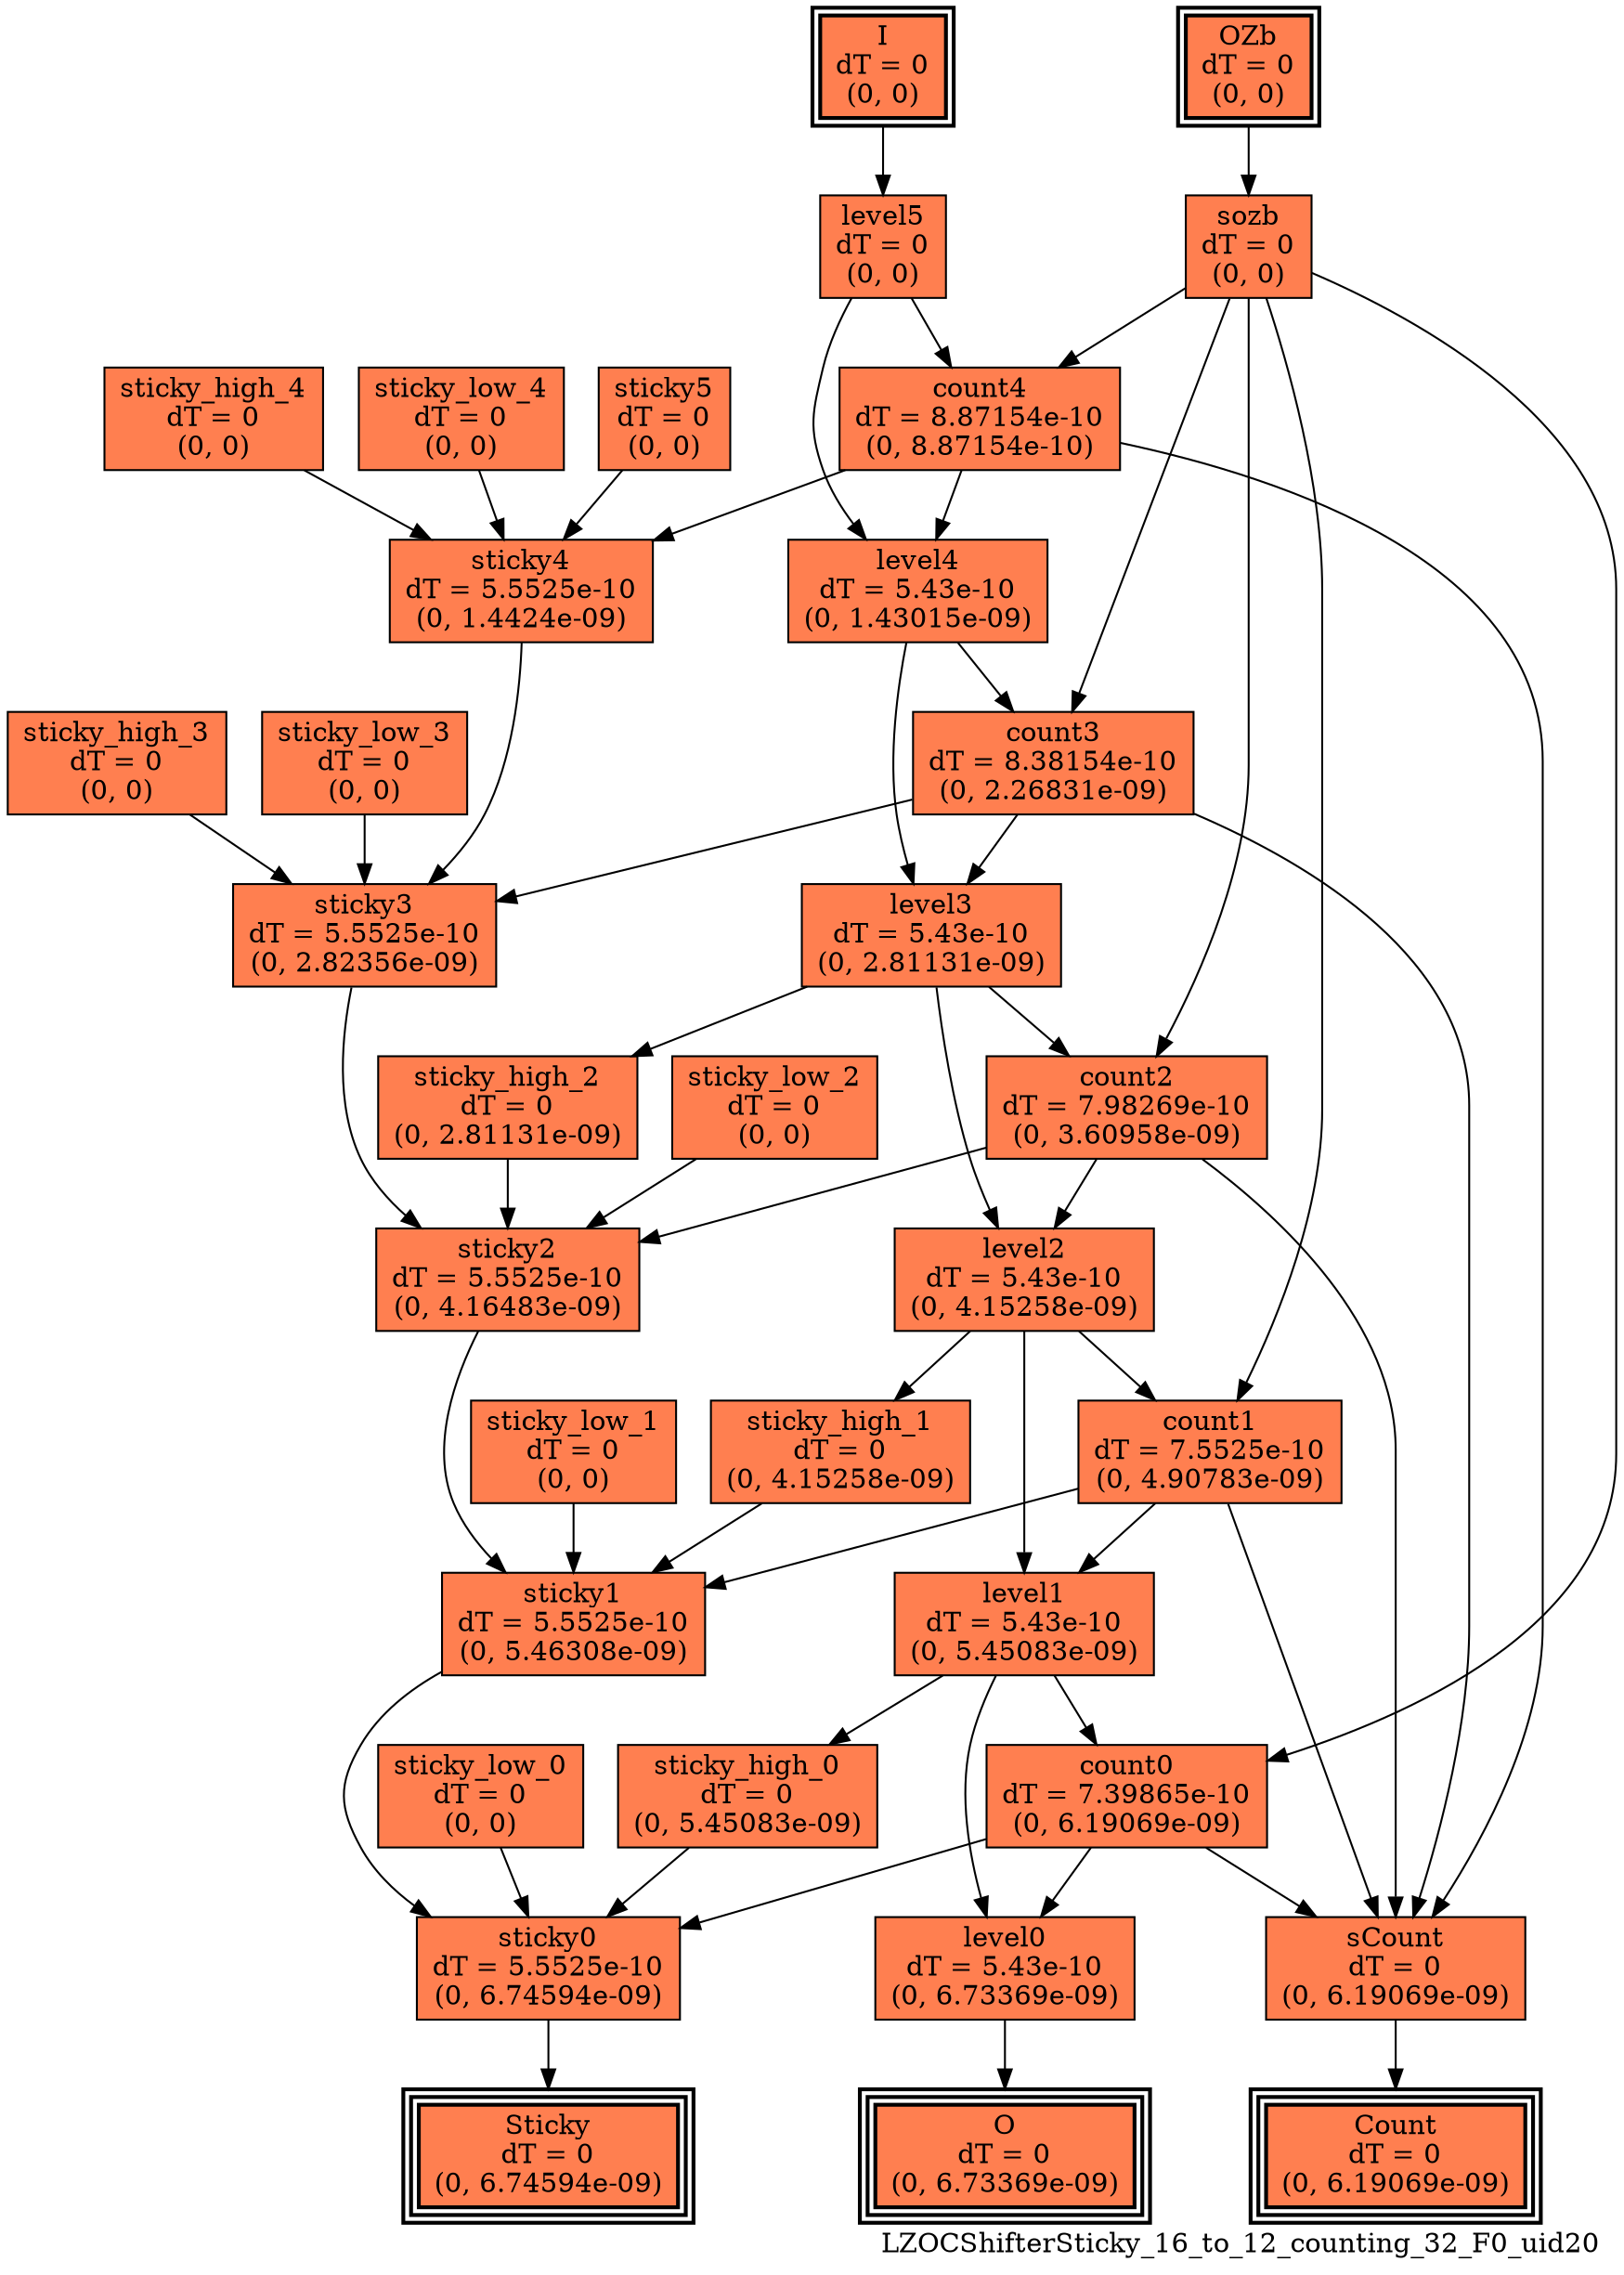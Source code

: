 digraph LZOCShifterSticky_16_to_12_counting_32_F0_uid20
{
	//graph drawing options
	label=LZOCShifterSticky_16_to_12_counting_32_F0_uid20;
	labelloc=bottom;
	labeljust=right;
	ratio=auto;
	nodesep=0.25;
	ranksep=0.5;

	//input/output signals of operator LZOCShifterSticky_16_to_12_counting_32_F0_uid20
	I__LZOCShifterSticky_16_to_12_counting_32_F0_uid20 [ label="I\ndT = 0\n(0, 0)", shape=box, color=black, style="bold, filled", fillcolor=coral, peripheries=2 ];
	OZb__LZOCShifterSticky_16_to_12_counting_32_F0_uid20 [ label="OZb\ndT = 0\n(0, 0)", shape=box, color=black, style="bold, filled", fillcolor=coral, peripheries=2 ];
	Count__LZOCShifterSticky_16_to_12_counting_32_F0_uid20 [ label="Count\ndT = 0\n(0, 6.19069e-09)", shape=box, color=black, style="bold, filled", fillcolor=coral, peripheries=3 ];
	O__LZOCShifterSticky_16_to_12_counting_32_F0_uid20 [ label="O\ndT = 0\n(0, 6.73369e-09)", shape=box, color=black, style="bold, filled", fillcolor=coral, peripheries=3 ];
	Sticky__LZOCShifterSticky_16_to_12_counting_32_F0_uid20 [ label="Sticky\ndT = 0\n(0, 6.74594e-09)", shape=box, color=black, style="bold, filled", fillcolor=coral, peripheries=3 ];
	{rank=same I__LZOCShifterSticky_16_to_12_counting_32_F0_uid20, OZb__LZOCShifterSticky_16_to_12_counting_32_F0_uid20};
	{rank=same Count__LZOCShifterSticky_16_to_12_counting_32_F0_uid20, O__LZOCShifterSticky_16_to_12_counting_32_F0_uid20, Sticky__LZOCShifterSticky_16_to_12_counting_32_F0_uid20};
	//internal signals of operator LZOCShifterSticky_16_to_12_counting_32_F0_uid20
	level5__LZOCShifterSticky_16_to_12_counting_32_F0_uid20 [ label="level5\ndT = 0\n(0, 0)", shape=box, color=black, style=filled, fillcolor=coral, peripheries=1 ];
	sozb__LZOCShifterSticky_16_to_12_counting_32_F0_uid20 [ label="sozb\ndT = 0\n(0, 0)", shape=box, color=black, style=filled, fillcolor=coral, peripheries=1 ];
	sticky5__LZOCShifterSticky_16_to_12_counting_32_F0_uid20 [ label="sticky5\ndT = 0\n(0, 0)", shape=box, color=black, style=filled, fillcolor=coral, peripheries=1 ];
	count4__LZOCShifterSticky_16_to_12_counting_32_F0_uid20 [ label="count4\ndT = 8.87154e-10\n(0, 8.87154e-10)", shape=box, color=black, style=filled, fillcolor=coral, peripheries=1 ];
	level4__LZOCShifterSticky_16_to_12_counting_32_F0_uid20 [ label="level4\ndT = 5.43e-10\n(0, 1.43015e-09)", shape=box, color=black, style=filled, fillcolor=coral, peripheries=1 ];
	sticky_high_4__LZOCShifterSticky_16_to_12_counting_32_F0_uid20 [ label="sticky_high_4\ndT = 0\n(0, 0)", shape=box, color=black, style=filled, fillcolor=coral, peripheries=1 ];
	sticky_low_4__LZOCShifterSticky_16_to_12_counting_32_F0_uid20 [ label="sticky_low_4\ndT = 0\n(0, 0)", shape=box, color=black, style=filled, fillcolor=coral, peripheries=1 ];
	sticky4__LZOCShifterSticky_16_to_12_counting_32_F0_uid20 [ label="sticky4\ndT = 5.5525e-10\n(0, 1.4424e-09)", shape=box, color=black, style=filled, fillcolor=coral, peripheries=1 ];
	count3__LZOCShifterSticky_16_to_12_counting_32_F0_uid20 [ label="count3\ndT = 8.38154e-10\n(0, 2.26831e-09)", shape=box, color=black, style=filled, fillcolor=coral, peripheries=1 ];
	level3__LZOCShifterSticky_16_to_12_counting_32_F0_uid20 [ label="level3\ndT = 5.43e-10\n(0, 2.81131e-09)", shape=box, color=black, style=filled, fillcolor=coral, peripheries=1 ];
	sticky_high_3__LZOCShifterSticky_16_to_12_counting_32_F0_uid20 [ label="sticky_high_3\ndT = 0\n(0, 0)", shape=box, color=black, style=filled, fillcolor=coral, peripheries=1 ];
	sticky_low_3__LZOCShifterSticky_16_to_12_counting_32_F0_uid20 [ label="sticky_low_3\ndT = 0\n(0, 0)", shape=box, color=black, style=filled, fillcolor=coral, peripheries=1 ];
	sticky3__LZOCShifterSticky_16_to_12_counting_32_F0_uid20 [ label="sticky3\ndT = 5.5525e-10\n(0, 2.82356e-09)", shape=box, color=black, style=filled, fillcolor=coral, peripheries=1 ];
	count2__LZOCShifterSticky_16_to_12_counting_32_F0_uid20 [ label="count2\ndT = 7.98269e-10\n(0, 3.60958e-09)", shape=box, color=black, style=filled, fillcolor=coral, peripheries=1 ];
	level2__LZOCShifterSticky_16_to_12_counting_32_F0_uid20 [ label="level2\ndT = 5.43e-10\n(0, 4.15258e-09)", shape=box, color=black, style=filled, fillcolor=coral, peripheries=1 ];
	sticky_high_2__LZOCShifterSticky_16_to_12_counting_32_F0_uid20 [ label="sticky_high_2\ndT = 0\n(0, 2.81131e-09)", shape=box, color=black, style=filled, fillcolor=coral, peripheries=1 ];
	sticky_low_2__LZOCShifterSticky_16_to_12_counting_32_F0_uid20 [ label="sticky_low_2\ndT = 0\n(0, 0)", shape=box, color=black, style=filled, fillcolor=coral, peripheries=1 ];
	sticky2__LZOCShifterSticky_16_to_12_counting_32_F0_uid20 [ label="sticky2\ndT = 5.5525e-10\n(0, 4.16483e-09)", shape=box, color=black, style=filled, fillcolor=coral, peripheries=1 ];
	count1__LZOCShifterSticky_16_to_12_counting_32_F0_uid20 [ label="count1\ndT = 7.5525e-10\n(0, 4.90783e-09)", shape=box, color=black, style=filled, fillcolor=coral, peripheries=1 ];
	level1__LZOCShifterSticky_16_to_12_counting_32_F0_uid20 [ label="level1\ndT = 5.43e-10\n(0, 5.45083e-09)", shape=box, color=black, style=filled, fillcolor=coral, peripheries=1 ];
	sticky_high_1__LZOCShifterSticky_16_to_12_counting_32_F0_uid20 [ label="sticky_high_1\ndT = 0\n(0, 4.15258e-09)", shape=box, color=black, style=filled, fillcolor=coral, peripheries=1 ];
	sticky_low_1__LZOCShifterSticky_16_to_12_counting_32_F0_uid20 [ label="sticky_low_1\ndT = 0\n(0, 0)", shape=box, color=black, style=filled, fillcolor=coral, peripheries=1 ];
	sticky1__LZOCShifterSticky_16_to_12_counting_32_F0_uid20 [ label="sticky1\ndT = 5.5525e-10\n(0, 5.46308e-09)", shape=box, color=black, style=filled, fillcolor=coral, peripheries=1 ];
	count0__LZOCShifterSticky_16_to_12_counting_32_F0_uid20 [ label="count0\ndT = 7.39865e-10\n(0, 6.19069e-09)", shape=box, color=black, style=filled, fillcolor=coral, peripheries=1 ];
	level0__LZOCShifterSticky_16_to_12_counting_32_F0_uid20 [ label="level0\ndT = 5.43e-10\n(0, 6.73369e-09)", shape=box, color=black, style=filled, fillcolor=coral, peripheries=1 ];
	sticky_high_0__LZOCShifterSticky_16_to_12_counting_32_F0_uid20 [ label="sticky_high_0\ndT = 0\n(0, 5.45083e-09)", shape=box, color=black, style=filled, fillcolor=coral, peripheries=1 ];
	sticky_low_0__LZOCShifterSticky_16_to_12_counting_32_F0_uid20 [ label="sticky_low_0\ndT = 0\n(0, 0)", shape=box, color=black, style=filled, fillcolor=coral, peripheries=1 ];
	sticky0__LZOCShifterSticky_16_to_12_counting_32_F0_uid20 [ label="sticky0\ndT = 5.5525e-10\n(0, 6.74594e-09)", shape=box, color=black, style=filled, fillcolor=coral, peripheries=1 ];
	sCount__LZOCShifterSticky_16_to_12_counting_32_F0_uid20 [ label="sCount\ndT = 0\n(0, 6.19069e-09)", shape=box, color=black, style=filled, fillcolor=coral, peripheries=1 ];

	//subcomponents of operator LZOCShifterSticky_16_to_12_counting_32_F0_uid20

	//input and internal signal connections of operator LZOCShifterSticky_16_to_12_counting_32_F0_uid20
	I__LZOCShifterSticky_16_to_12_counting_32_F0_uid20 -> level5__LZOCShifterSticky_16_to_12_counting_32_F0_uid20 [ arrowhead=normal, arrowsize=1.0, arrowtail=normal, color=black, dir=forward  ];
	OZb__LZOCShifterSticky_16_to_12_counting_32_F0_uid20 -> sozb__LZOCShifterSticky_16_to_12_counting_32_F0_uid20 [ arrowhead=normal, arrowsize=1.0, arrowtail=normal, color=black, dir=forward  ];
	level5__LZOCShifterSticky_16_to_12_counting_32_F0_uid20 -> count4__LZOCShifterSticky_16_to_12_counting_32_F0_uid20 [ arrowhead=normal, arrowsize=1.0, arrowtail=normal, color=black, dir=forward  ];
	level5__LZOCShifterSticky_16_to_12_counting_32_F0_uid20 -> level4__LZOCShifterSticky_16_to_12_counting_32_F0_uid20 [ arrowhead=normal, arrowsize=1.0, arrowtail=normal, color=black, dir=forward  ];
	sozb__LZOCShifterSticky_16_to_12_counting_32_F0_uid20 -> count4__LZOCShifterSticky_16_to_12_counting_32_F0_uid20 [ arrowhead=normal, arrowsize=1.0, arrowtail=normal, color=black, dir=forward  ];
	sozb__LZOCShifterSticky_16_to_12_counting_32_F0_uid20 -> count3__LZOCShifterSticky_16_to_12_counting_32_F0_uid20 [ arrowhead=normal, arrowsize=1.0, arrowtail=normal, color=black, dir=forward  ];
	sozb__LZOCShifterSticky_16_to_12_counting_32_F0_uid20 -> count2__LZOCShifterSticky_16_to_12_counting_32_F0_uid20 [ arrowhead=normal, arrowsize=1.0, arrowtail=normal, color=black, dir=forward  ];
	sozb__LZOCShifterSticky_16_to_12_counting_32_F0_uid20 -> count1__LZOCShifterSticky_16_to_12_counting_32_F0_uid20 [ arrowhead=normal, arrowsize=1.0, arrowtail=normal, color=black, dir=forward  ];
	sozb__LZOCShifterSticky_16_to_12_counting_32_F0_uid20 -> count0__LZOCShifterSticky_16_to_12_counting_32_F0_uid20 [ arrowhead=normal, arrowsize=1.0, arrowtail=normal, color=black, dir=forward  ];
	sticky5__LZOCShifterSticky_16_to_12_counting_32_F0_uid20 -> sticky4__LZOCShifterSticky_16_to_12_counting_32_F0_uid20 [ arrowhead=normal, arrowsize=1.0, arrowtail=normal, color=black, dir=forward  ];
	count4__LZOCShifterSticky_16_to_12_counting_32_F0_uid20 -> level4__LZOCShifterSticky_16_to_12_counting_32_F0_uid20 [ arrowhead=normal, arrowsize=1.0, arrowtail=normal, color=black, dir=forward  ];
	count4__LZOCShifterSticky_16_to_12_counting_32_F0_uid20 -> sticky4__LZOCShifterSticky_16_to_12_counting_32_F0_uid20 [ arrowhead=normal, arrowsize=1.0, arrowtail=normal, color=black, dir=forward  ];
	count4__LZOCShifterSticky_16_to_12_counting_32_F0_uid20 -> sCount__LZOCShifterSticky_16_to_12_counting_32_F0_uid20 [ arrowhead=normal, arrowsize=1.0, arrowtail=normal, color=black, dir=forward  ];
	level4__LZOCShifterSticky_16_to_12_counting_32_F0_uid20 -> count3__LZOCShifterSticky_16_to_12_counting_32_F0_uid20 [ arrowhead=normal, arrowsize=1.0, arrowtail=normal, color=black, dir=forward  ];
	level4__LZOCShifterSticky_16_to_12_counting_32_F0_uid20 -> level3__LZOCShifterSticky_16_to_12_counting_32_F0_uid20 [ arrowhead=normal, arrowsize=1.0, arrowtail=normal, color=black, dir=forward  ];
	sticky_high_4__LZOCShifterSticky_16_to_12_counting_32_F0_uid20 -> sticky4__LZOCShifterSticky_16_to_12_counting_32_F0_uid20 [ arrowhead=normal, arrowsize=1.0, arrowtail=normal, color=black, dir=forward  ];
	sticky_low_4__LZOCShifterSticky_16_to_12_counting_32_F0_uid20 -> sticky4__LZOCShifterSticky_16_to_12_counting_32_F0_uid20 [ arrowhead=normal, arrowsize=1.0, arrowtail=normal, color=black, dir=forward  ];
	sticky4__LZOCShifterSticky_16_to_12_counting_32_F0_uid20 -> sticky3__LZOCShifterSticky_16_to_12_counting_32_F0_uid20 [ arrowhead=normal, arrowsize=1.0, arrowtail=normal, color=black, dir=forward  ];
	count3__LZOCShifterSticky_16_to_12_counting_32_F0_uid20 -> level3__LZOCShifterSticky_16_to_12_counting_32_F0_uid20 [ arrowhead=normal, arrowsize=1.0, arrowtail=normal, color=black, dir=forward  ];
	count3__LZOCShifterSticky_16_to_12_counting_32_F0_uid20 -> sticky3__LZOCShifterSticky_16_to_12_counting_32_F0_uid20 [ arrowhead=normal, arrowsize=1.0, arrowtail=normal, color=black, dir=forward  ];
	count3__LZOCShifterSticky_16_to_12_counting_32_F0_uid20 -> sCount__LZOCShifterSticky_16_to_12_counting_32_F0_uid20 [ arrowhead=normal, arrowsize=1.0, arrowtail=normal, color=black, dir=forward  ];
	level3__LZOCShifterSticky_16_to_12_counting_32_F0_uid20 -> count2__LZOCShifterSticky_16_to_12_counting_32_F0_uid20 [ arrowhead=normal, arrowsize=1.0, arrowtail=normal, color=black, dir=forward  ];
	level3__LZOCShifterSticky_16_to_12_counting_32_F0_uid20 -> level2__LZOCShifterSticky_16_to_12_counting_32_F0_uid20 [ arrowhead=normal, arrowsize=1.0, arrowtail=normal, color=black, dir=forward  ];
	level3__LZOCShifterSticky_16_to_12_counting_32_F0_uid20 -> sticky_high_2__LZOCShifterSticky_16_to_12_counting_32_F0_uid20 [ arrowhead=normal, arrowsize=1.0, arrowtail=normal, color=black, dir=forward  ];
	sticky_high_3__LZOCShifterSticky_16_to_12_counting_32_F0_uid20 -> sticky3__LZOCShifterSticky_16_to_12_counting_32_F0_uid20 [ arrowhead=normal, arrowsize=1.0, arrowtail=normal, color=black, dir=forward  ];
	sticky_low_3__LZOCShifterSticky_16_to_12_counting_32_F0_uid20 -> sticky3__LZOCShifterSticky_16_to_12_counting_32_F0_uid20 [ arrowhead=normal, arrowsize=1.0, arrowtail=normal, color=black, dir=forward  ];
	sticky3__LZOCShifterSticky_16_to_12_counting_32_F0_uid20 -> sticky2__LZOCShifterSticky_16_to_12_counting_32_F0_uid20 [ arrowhead=normal, arrowsize=1.0, arrowtail=normal, color=black, dir=forward  ];
	count2__LZOCShifterSticky_16_to_12_counting_32_F0_uid20 -> level2__LZOCShifterSticky_16_to_12_counting_32_F0_uid20 [ arrowhead=normal, arrowsize=1.0, arrowtail=normal, color=black, dir=forward  ];
	count2__LZOCShifterSticky_16_to_12_counting_32_F0_uid20 -> sticky2__LZOCShifterSticky_16_to_12_counting_32_F0_uid20 [ arrowhead=normal, arrowsize=1.0, arrowtail=normal, color=black, dir=forward  ];
	count2__LZOCShifterSticky_16_to_12_counting_32_F0_uid20 -> sCount__LZOCShifterSticky_16_to_12_counting_32_F0_uid20 [ arrowhead=normal, arrowsize=1.0, arrowtail=normal, color=black, dir=forward  ];
	level2__LZOCShifterSticky_16_to_12_counting_32_F0_uid20 -> count1__LZOCShifterSticky_16_to_12_counting_32_F0_uid20 [ arrowhead=normal, arrowsize=1.0, arrowtail=normal, color=black, dir=forward  ];
	level2__LZOCShifterSticky_16_to_12_counting_32_F0_uid20 -> level1__LZOCShifterSticky_16_to_12_counting_32_F0_uid20 [ arrowhead=normal, arrowsize=1.0, arrowtail=normal, color=black, dir=forward  ];
	level2__LZOCShifterSticky_16_to_12_counting_32_F0_uid20 -> sticky_high_1__LZOCShifterSticky_16_to_12_counting_32_F0_uid20 [ arrowhead=normal, arrowsize=1.0, arrowtail=normal, color=black, dir=forward  ];
	sticky_high_2__LZOCShifterSticky_16_to_12_counting_32_F0_uid20 -> sticky2__LZOCShifterSticky_16_to_12_counting_32_F0_uid20 [ arrowhead=normal, arrowsize=1.0, arrowtail=normal, color=black, dir=forward  ];
	sticky_low_2__LZOCShifterSticky_16_to_12_counting_32_F0_uid20 -> sticky2__LZOCShifterSticky_16_to_12_counting_32_F0_uid20 [ arrowhead=normal, arrowsize=1.0, arrowtail=normal, color=black, dir=forward  ];
	sticky2__LZOCShifterSticky_16_to_12_counting_32_F0_uid20 -> sticky1__LZOCShifterSticky_16_to_12_counting_32_F0_uid20 [ arrowhead=normal, arrowsize=1.0, arrowtail=normal, color=black, dir=forward  ];
	count1__LZOCShifterSticky_16_to_12_counting_32_F0_uid20 -> level1__LZOCShifterSticky_16_to_12_counting_32_F0_uid20 [ arrowhead=normal, arrowsize=1.0, arrowtail=normal, color=black, dir=forward  ];
	count1__LZOCShifterSticky_16_to_12_counting_32_F0_uid20 -> sticky1__LZOCShifterSticky_16_to_12_counting_32_F0_uid20 [ arrowhead=normal, arrowsize=1.0, arrowtail=normal, color=black, dir=forward  ];
	count1__LZOCShifterSticky_16_to_12_counting_32_F0_uid20 -> sCount__LZOCShifterSticky_16_to_12_counting_32_F0_uid20 [ arrowhead=normal, arrowsize=1.0, arrowtail=normal, color=black, dir=forward  ];
	level1__LZOCShifterSticky_16_to_12_counting_32_F0_uid20 -> count0__LZOCShifterSticky_16_to_12_counting_32_F0_uid20 [ arrowhead=normal, arrowsize=1.0, arrowtail=normal, color=black, dir=forward  ];
	level1__LZOCShifterSticky_16_to_12_counting_32_F0_uid20 -> level0__LZOCShifterSticky_16_to_12_counting_32_F0_uid20 [ arrowhead=normal, arrowsize=1.0, arrowtail=normal, color=black, dir=forward  ];
	level1__LZOCShifterSticky_16_to_12_counting_32_F0_uid20 -> sticky_high_0__LZOCShifterSticky_16_to_12_counting_32_F0_uid20 [ arrowhead=normal, arrowsize=1.0, arrowtail=normal, color=black, dir=forward  ];
	sticky_high_1__LZOCShifterSticky_16_to_12_counting_32_F0_uid20 -> sticky1__LZOCShifterSticky_16_to_12_counting_32_F0_uid20 [ arrowhead=normal, arrowsize=1.0, arrowtail=normal, color=black, dir=forward  ];
	sticky_low_1__LZOCShifterSticky_16_to_12_counting_32_F0_uid20 -> sticky1__LZOCShifterSticky_16_to_12_counting_32_F0_uid20 [ arrowhead=normal, arrowsize=1.0, arrowtail=normal, color=black, dir=forward  ];
	sticky1__LZOCShifterSticky_16_to_12_counting_32_F0_uid20 -> sticky0__LZOCShifterSticky_16_to_12_counting_32_F0_uid20 [ arrowhead=normal, arrowsize=1.0, arrowtail=normal, color=black, dir=forward  ];
	count0__LZOCShifterSticky_16_to_12_counting_32_F0_uid20 -> level0__LZOCShifterSticky_16_to_12_counting_32_F0_uid20 [ arrowhead=normal, arrowsize=1.0, arrowtail=normal, color=black, dir=forward  ];
	count0__LZOCShifterSticky_16_to_12_counting_32_F0_uid20 -> sticky0__LZOCShifterSticky_16_to_12_counting_32_F0_uid20 [ arrowhead=normal, arrowsize=1.0, arrowtail=normal, color=black, dir=forward  ];
	count0__LZOCShifterSticky_16_to_12_counting_32_F0_uid20 -> sCount__LZOCShifterSticky_16_to_12_counting_32_F0_uid20 [ arrowhead=normal, arrowsize=1.0, arrowtail=normal, color=black, dir=forward  ];
	level0__LZOCShifterSticky_16_to_12_counting_32_F0_uid20 -> O__LZOCShifterSticky_16_to_12_counting_32_F0_uid20 [ arrowhead=normal, arrowsize=1.0, arrowtail=normal, color=black, dir=forward  ];
	sticky_high_0__LZOCShifterSticky_16_to_12_counting_32_F0_uid20 -> sticky0__LZOCShifterSticky_16_to_12_counting_32_F0_uid20 [ arrowhead=normal, arrowsize=1.0, arrowtail=normal, color=black, dir=forward  ];
	sticky_low_0__LZOCShifterSticky_16_to_12_counting_32_F0_uid20 -> sticky0__LZOCShifterSticky_16_to_12_counting_32_F0_uid20 [ arrowhead=normal, arrowsize=1.0, arrowtail=normal, color=black, dir=forward  ];
	sticky0__LZOCShifterSticky_16_to_12_counting_32_F0_uid20 -> Sticky__LZOCShifterSticky_16_to_12_counting_32_F0_uid20 [ arrowhead=normal, arrowsize=1.0, arrowtail=normal, color=black, dir=forward  ];
	sCount__LZOCShifterSticky_16_to_12_counting_32_F0_uid20 -> Count__LZOCShifterSticky_16_to_12_counting_32_F0_uid20 [ arrowhead=normal, arrowsize=1.0, arrowtail=normal, color=black, dir=forward  ];
}

